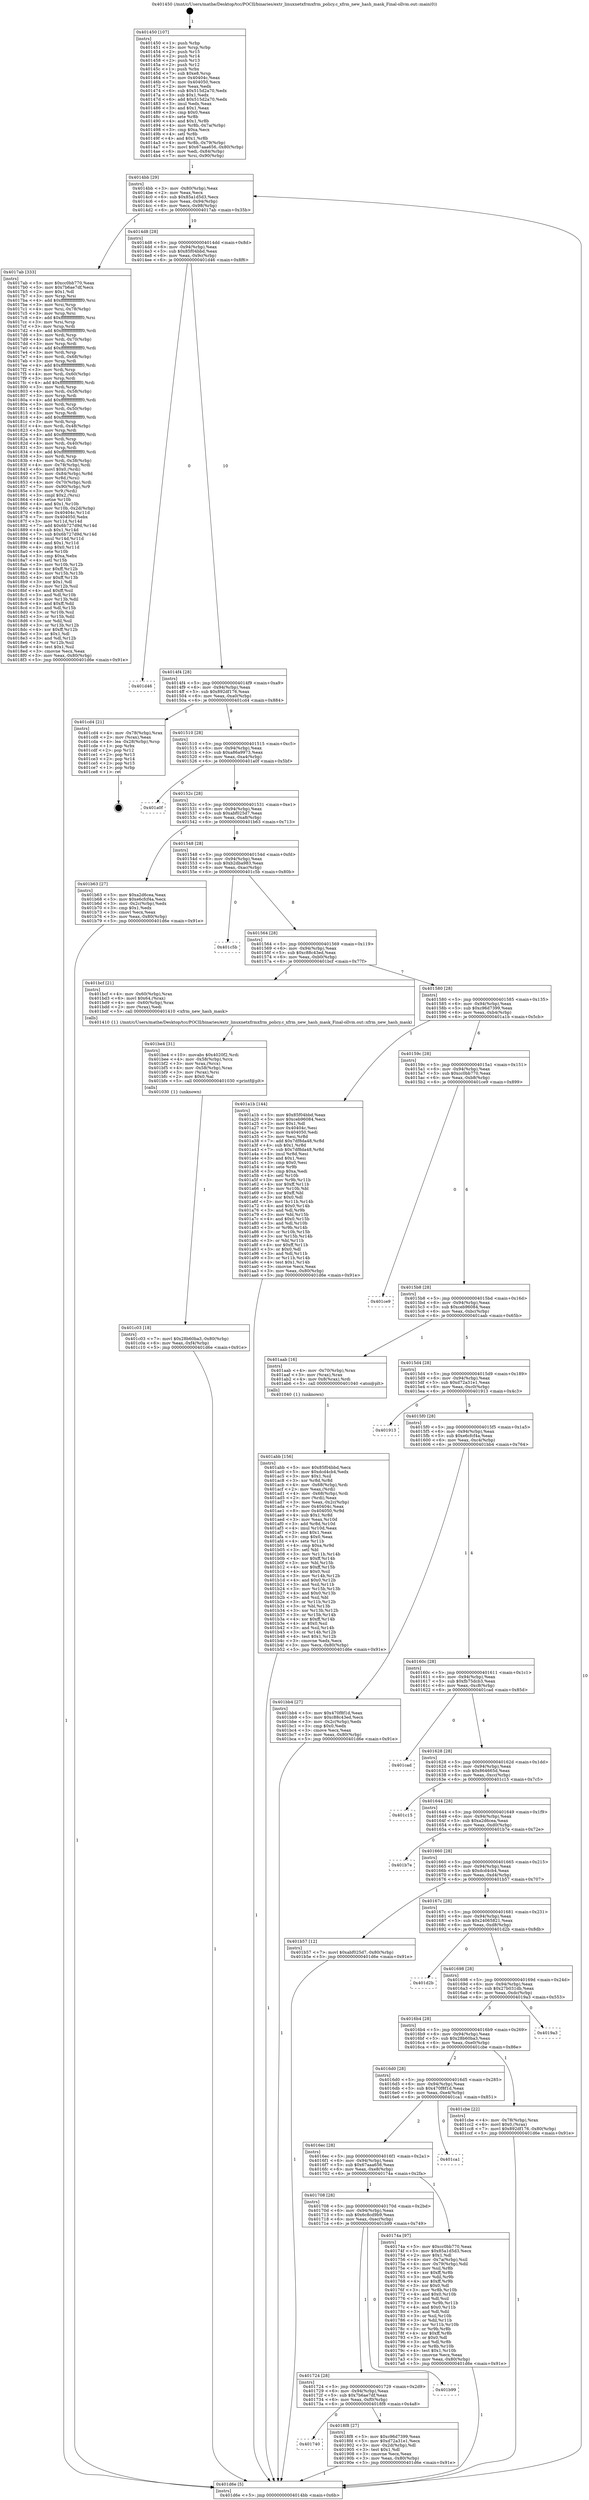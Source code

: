 digraph "0x401450" {
  label = "0x401450 (/mnt/c/Users/mathe/Desktop/tcc/POCII/binaries/extr_linuxnetxfrmxfrm_policy.c_xfrm_new_hash_mask_Final-ollvm.out::main(0))"
  labelloc = "t"
  node[shape=record]

  Entry [label="",width=0.3,height=0.3,shape=circle,fillcolor=black,style=filled]
  "0x4014bb" [label="{
     0x4014bb [29]\l
     | [instrs]\l
     &nbsp;&nbsp;0x4014bb \<+3\>: mov -0x80(%rbp),%eax\l
     &nbsp;&nbsp;0x4014be \<+2\>: mov %eax,%ecx\l
     &nbsp;&nbsp;0x4014c0 \<+6\>: sub $0x85a1d5d3,%ecx\l
     &nbsp;&nbsp;0x4014c6 \<+6\>: mov %eax,-0x94(%rbp)\l
     &nbsp;&nbsp;0x4014cc \<+6\>: mov %ecx,-0x98(%rbp)\l
     &nbsp;&nbsp;0x4014d2 \<+6\>: je 00000000004017ab \<main+0x35b\>\l
  }"]
  "0x4017ab" [label="{
     0x4017ab [333]\l
     | [instrs]\l
     &nbsp;&nbsp;0x4017ab \<+5\>: mov $0xcc0bb770,%eax\l
     &nbsp;&nbsp;0x4017b0 \<+5\>: mov $0x7b6ae7df,%ecx\l
     &nbsp;&nbsp;0x4017b5 \<+2\>: mov $0x1,%dl\l
     &nbsp;&nbsp;0x4017b7 \<+3\>: mov %rsp,%rsi\l
     &nbsp;&nbsp;0x4017ba \<+4\>: add $0xfffffffffffffff0,%rsi\l
     &nbsp;&nbsp;0x4017be \<+3\>: mov %rsi,%rsp\l
     &nbsp;&nbsp;0x4017c1 \<+4\>: mov %rsi,-0x78(%rbp)\l
     &nbsp;&nbsp;0x4017c5 \<+3\>: mov %rsp,%rsi\l
     &nbsp;&nbsp;0x4017c8 \<+4\>: add $0xfffffffffffffff0,%rsi\l
     &nbsp;&nbsp;0x4017cc \<+3\>: mov %rsi,%rsp\l
     &nbsp;&nbsp;0x4017cf \<+3\>: mov %rsp,%rdi\l
     &nbsp;&nbsp;0x4017d2 \<+4\>: add $0xfffffffffffffff0,%rdi\l
     &nbsp;&nbsp;0x4017d6 \<+3\>: mov %rdi,%rsp\l
     &nbsp;&nbsp;0x4017d9 \<+4\>: mov %rdi,-0x70(%rbp)\l
     &nbsp;&nbsp;0x4017dd \<+3\>: mov %rsp,%rdi\l
     &nbsp;&nbsp;0x4017e0 \<+4\>: add $0xfffffffffffffff0,%rdi\l
     &nbsp;&nbsp;0x4017e4 \<+3\>: mov %rdi,%rsp\l
     &nbsp;&nbsp;0x4017e7 \<+4\>: mov %rdi,-0x68(%rbp)\l
     &nbsp;&nbsp;0x4017eb \<+3\>: mov %rsp,%rdi\l
     &nbsp;&nbsp;0x4017ee \<+4\>: add $0xfffffffffffffff0,%rdi\l
     &nbsp;&nbsp;0x4017f2 \<+3\>: mov %rdi,%rsp\l
     &nbsp;&nbsp;0x4017f5 \<+4\>: mov %rdi,-0x60(%rbp)\l
     &nbsp;&nbsp;0x4017f9 \<+3\>: mov %rsp,%rdi\l
     &nbsp;&nbsp;0x4017fc \<+4\>: add $0xfffffffffffffff0,%rdi\l
     &nbsp;&nbsp;0x401800 \<+3\>: mov %rdi,%rsp\l
     &nbsp;&nbsp;0x401803 \<+4\>: mov %rdi,-0x58(%rbp)\l
     &nbsp;&nbsp;0x401807 \<+3\>: mov %rsp,%rdi\l
     &nbsp;&nbsp;0x40180a \<+4\>: add $0xfffffffffffffff0,%rdi\l
     &nbsp;&nbsp;0x40180e \<+3\>: mov %rdi,%rsp\l
     &nbsp;&nbsp;0x401811 \<+4\>: mov %rdi,-0x50(%rbp)\l
     &nbsp;&nbsp;0x401815 \<+3\>: mov %rsp,%rdi\l
     &nbsp;&nbsp;0x401818 \<+4\>: add $0xfffffffffffffff0,%rdi\l
     &nbsp;&nbsp;0x40181c \<+3\>: mov %rdi,%rsp\l
     &nbsp;&nbsp;0x40181f \<+4\>: mov %rdi,-0x48(%rbp)\l
     &nbsp;&nbsp;0x401823 \<+3\>: mov %rsp,%rdi\l
     &nbsp;&nbsp;0x401826 \<+4\>: add $0xfffffffffffffff0,%rdi\l
     &nbsp;&nbsp;0x40182a \<+3\>: mov %rdi,%rsp\l
     &nbsp;&nbsp;0x40182d \<+4\>: mov %rdi,-0x40(%rbp)\l
     &nbsp;&nbsp;0x401831 \<+3\>: mov %rsp,%rdi\l
     &nbsp;&nbsp;0x401834 \<+4\>: add $0xfffffffffffffff0,%rdi\l
     &nbsp;&nbsp;0x401838 \<+3\>: mov %rdi,%rsp\l
     &nbsp;&nbsp;0x40183b \<+4\>: mov %rdi,-0x38(%rbp)\l
     &nbsp;&nbsp;0x40183f \<+4\>: mov -0x78(%rbp),%rdi\l
     &nbsp;&nbsp;0x401843 \<+6\>: movl $0x0,(%rdi)\l
     &nbsp;&nbsp;0x401849 \<+7\>: mov -0x84(%rbp),%r8d\l
     &nbsp;&nbsp;0x401850 \<+3\>: mov %r8d,(%rsi)\l
     &nbsp;&nbsp;0x401853 \<+4\>: mov -0x70(%rbp),%rdi\l
     &nbsp;&nbsp;0x401857 \<+7\>: mov -0x90(%rbp),%r9\l
     &nbsp;&nbsp;0x40185e \<+3\>: mov %r9,(%rdi)\l
     &nbsp;&nbsp;0x401861 \<+3\>: cmpl $0x2,(%rsi)\l
     &nbsp;&nbsp;0x401864 \<+4\>: setne %r10b\l
     &nbsp;&nbsp;0x401868 \<+4\>: and $0x1,%r10b\l
     &nbsp;&nbsp;0x40186c \<+4\>: mov %r10b,-0x2d(%rbp)\l
     &nbsp;&nbsp;0x401870 \<+8\>: mov 0x40404c,%r11d\l
     &nbsp;&nbsp;0x401878 \<+7\>: mov 0x404050,%ebx\l
     &nbsp;&nbsp;0x40187f \<+3\>: mov %r11d,%r14d\l
     &nbsp;&nbsp;0x401882 \<+7\>: add $0x6b727d9d,%r14d\l
     &nbsp;&nbsp;0x401889 \<+4\>: sub $0x1,%r14d\l
     &nbsp;&nbsp;0x40188d \<+7\>: sub $0x6b727d9d,%r14d\l
     &nbsp;&nbsp;0x401894 \<+4\>: imul %r14d,%r11d\l
     &nbsp;&nbsp;0x401898 \<+4\>: and $0x1,%r11d\l
     &nbsp;&nbsp;0x40189c \<+4\>: cmp $0x0,%r11d\l
     &nbsp;&nbsp;0x4018a0 \<+4\>: sete %r10b\l
     &nbsp;&nbsp;0x4018a4 \<+3\>: cmp $0xa,%ebx\l
     &nbsp;&nbsp;0x4018a7 \<+4\>: setl %r15b\l
     &nbsp;&nbsp;0x4018ab \<+3\>: mov %r10b,%r12b\l
     &nbsp;&nbsp;0x4018ae \<+4\>: xor $0xff,%r12b\l
     &nbsp;&nbsp;0x4018b2 \<+3\>: mov %r15b,%r13b\l
     &nbsp;&nbsp;0x4018b5 \<+4\>: xor $0xff,%r13b\l
     &nbsp;&nbsp;0x4018b9 \<+3\>: xor $0x1,%dl\l
     &nbsp;&nbsp;0x4018bc \<+3\>: mov %r12b,%sil\l
     &nbsp;&nbsp;0x4018bf \<+4\>: and $0xff,%sil\l
     &nbsp;&nbsp;0x4018c3 \<+3\>: and %dl,%r10b\l
     &nbsp;&nbsp;0x4018c6 \<+3\>: mov %r13b,%dil\l
     &nbsp;&nbsp;0x4018c9 \<+4\>: and $0xff,%dil\l
     &nbsp;&nbsp;0x4018cd \<+3\>: and %dl,%r15b\l
     &nbsp;&nbsp;0x4018d0 \<+3\>: or %r10b,%sil\l
     &nbsp;&nbsp;0x4018d3 \<+3\>: or %r15b,%dil\l
     &nbsp;&nbsp;0x4018d6 \<+3\>: xor %dil,%sil\l
     &nbsp;&nbsp;0x4018d9 \<+3\>: or %r13b,%r12b\l
     &nbsp;&nbsp;0x4018dc \<+4\>: xor $0xff,%r12b\l
     &nbsp;&nbsp;0x4018e0 \<+3\>: or $0x1,%dl\l
     &nbsp;&nbsp;0x4018e3 \<+3\>: and %dl,%r12b\l
     &nbsp;&nbsp;0x4018e6 \<+3\>: or %r12b,%sil\l
     &nbsp;&nbsp;0x4018e9 \<+4\>: test $0x1,%sil\l
     &nbsp;&nbsp;0x4018ed \<+3\>: cmovne %ecx,%eax\l
     &nbsp;&nbsp;0x4018f0 \<+3\>: mov %eax,-0x80(%rbp)\l
     &nbsp;&nbsp;0x4018f3 \<+5\>: jmp 0000000000401d6e \<main+0x91e\>\l
  }"]
  "0x4014d8" [label="{
     0x4014d8 [28]\l
     | [instrs]\l
     &nbsp;&nbsp;0x4014d8 \<+5\>: jmp 00000000004014dd \<main+0x8d\>\l
     &nbsp;&nbsp;0x4014dd \<+6\>: mov -0x94(%rbp),%eax\l
     &nbsp;&nbsp;0x4014e3 \<+5\>: sub $0x85f04bbd,%eax\l
     &nbsp;&nbsp;0x4014e8 \<+6\>: mov %eax,-0x9c(%rbp)\l
     &nbsp;&nbsp;0x4014ee \<+6\>: je 0000000000401d46 \<main+0x8f6\>\l
  }"]
  Exit [label="",width=0.3,height=0.3,shape=circle,fillcolor=black,style=filled,peripheries=2]
  "0x401d46" [label="{
     0x401d46\l
  }", style=dashed]
  "0x4014f4" [label="{
     0x4014f4 [28]\l
     | [instrs]\l
     &nbsp;&nbsp;0x4014f4 \<+5\>: jmp 00000000004014f9 \<main+0xa9\>\l
     &nbsp;&nbsp;0x4014f9 \<+6\>: mov -0x94(%rbp),%eax\l
     &nbsp;&nbsp;0x4014ff \<+5\>: sub $0x892df176,%eax\l
     &nbsp;&nbsp;0x401504 \<+6\>: mov %eax,-0xa0(%rbp)\l
     &nbsp;&nbsp;0x40150a \<+6\>: je 0000000000401cd4 \<main+0x884\>\l
  }"]
  "0x401c03" [label="{
     0x401c03 [18]\l
     | [instrs]\l
     &nbsp;&nbsp;0x401c03 \<+7\>: movl $0x28b60ba3,-0x80(%rbp)\l
     &nbsp;&nbsp;0x401c0a \<+6\>: mov %eax,-0xf4(%rbp)\l
     &nbsp;&nbsp;0x401c10 \<+5\>: jmp 0000000000401d6e \<main+0x91e\>\l
  }"]
  "0x401cd4" [label="{
     0x401cd4 [21]\l
     | [instrs]\l
     &nbsp;&nbsp;0x401cd4 \<+4\>: mov -0x78(%rbp),%rax\l
     &nbsp;&nbsp;0x401cd8 \<+2\>: mov (%rax),%eax\l
     &nbsp;&nbsp;0x401cda \<+4\>: lea -0x28(%rbp),%rsp\l
     &nbsp;&nbsp;0x401cde \<+1\>: pop %rbx\l
     &nbsp;&nbsp;0x401cdf \<+2\>: pop %r12\l
     &nbsp;&nbsp;0x401ce1 \<+2\>: pop %r13\l
     &nbsp;&nbsp;0x401ce3 \<+2\>: pop %r14\l
     &nbsp;&nbsp;0x401ce5 \<+2\>: pop %r15\l
     &nbsp;&nbsp;0x401ce7 \<+1\>: pop %rbp\l
     &nbsp;&nbsp;0x401ce8 \<+1\>: ret\l
  }"]
  "0x401510" [label="{
     0x401510 [28]\l
     | [instrs]\l
     &nbsp;&nbsp;0x401510 \<+5\>: jmp 0000000000401515 \<main+0xc5\>\l
     &nbsp;&nbsp;0x401515 \<+6\>: mov -0x94(%rbp),%eax\l
     &nbsp;&nbsp;0x40151b \<+5\>: sub $0xa86a9973,%eax\l
     &nbsp;&nbsp;0x401520 \<+6\>: mov %eax,-0xa4(%rbp)\l
     &nbsp;&nbsp;0x401526 \<+6\>: je 0000000000401a0f \<main+0x5bf\>\l
  }"]
  "0x401be4" [label="{
     0x401be4 [31]\l
     | [instrs]\l
     &nbsp;&nbsp;0x401be4 \<+10\>: movabs $0x4020f2,%rdi\l
     &nbsp;&nbsp;0x401bee \<+4\>: mov -0x58(%rbp),%rcx\l
     &nbsp;&nbsp;0x401bf2 \<+3\>: mov %rax,(%rcx)\l
     &nbsp;&nbsp;0x401bf5 \<+4\>: mov -0x58(%rbp),%rax\l
     &nbsp;&nbsp;0x401bf9 \<+3\>: mov (%rax),%rsi\l
     &nbsp;&nbsp;0x401bfc \<+2\>: mov $0x0,%al\l
     &nbsp;&nbsp;0x401bfe \<+5\>: call 0000000000401030 \<printf@plt\>\l
     | [calls]\l
     &nbsp;&nbsp;0x401030 \{1\} (unknown)\l
  }"]
  "0x401a0f" [label="{
     0x401a0f\l
  }", style=dashed]
  "0x40152c" [label="{
     0x40152c [28]\l
     | [instrs]\l
     &nbsp;&nbsp;0x40152c \<+5\>: jmp 0000000000401531 \<main+0xe1\>\l
     &nbsp;&nbsp;0x401531 \<+6\>: mov -0x94(%rbp),%eax\l
     &nbsp;&nbsp;0x401537 \<+5\>: sub $0xabf025d7,%eax\l
     &nbsp;&nbsp;0x40153c \<+6\>: mov %eax,-0xa8(%rbp)\l
     &nbsp;&nbsp;0x401542 \<+6\>: je 0000000000401b63 \<main+0x713\>\l
  }"]
  "0x401abb" [label="{
     0x401abb [156]\l
     | [instrs]\l
     &nbsp;&nbsp;0x401abb \<+5\>: mov $0x85f04bbd,%ecx\l
     &nbsp;&nbsp;0x401ac0 \<+5\>: mov $0xdcd4cb4,%edx\l
     &nbsp;&nbsp;0x401ac5 \<+3\>: mov $0x1,%sil\l
     &nbsp;&nbsp;0x401ac8 \<+3\>: xor %r8d,%r8d\l
     &nbsp;&nbsp;0x401acb \<+4\>: mov -0x68(%rbp),%rdi\l
     &nbsp;&nbsp;0x401acf \<+2\>: mov %eax,(%rdi)\l
     &nbsp;&nbsp;0x401ad1 \<+4\>: mov -0x68(%rbp),%rdi\l
     &nbsp;&nbsp;0x401ad5 \<+2\>: mov (%rdi),%eax\l
     &nbsp;&nbsp;0x401ad7 \<+3\>: mov %eax,-0x2c(%rbp)\l
     &nbsp;&nbsp;0x401ada \<+7\>: mov 0x40404c,%eax\l
     &nbsp;&nbsp;0x401ae1 \<+8\>: mov 0x404050,%r9d\l
     &nbsp;&nbsp;0x401ae9 \<+4\>: sub $0x1,%r8d\l
     &nbsp;&nbsp;0x401aed \<+3\>: mov %eax,%r10d\l
     &nbsp;&nbsp;0x401af0 \<+3\>: add %r8d,%r10d\l
     &nbsp;&nbsp;0x401af3 \<+4\>: imul %r10d,%eax\l
     &nbsp;&nbsp;0x401af7 \<+3\>: and $0x1,%eax\l
     &nbsp;&nbsp;0x401afa \<+3\>: cmp $0x0,%eax\l
     &nbsp;&nbsp;0x401afd \<+4\>: sete %r11b\l
     &nbsp;&nbsp;0x401b01 \<+4\>: cmp $0xa,%r9d\l
     &nbsp;&nbsp;0x401b05 \<+3\>: setl %bl\l
     &nbsp;&nbsp;0x401b08 \<+3\>: mov %r11b,%r14b\l
     &nbsp;&nbsp;0x401b0b \<+4\>: xor $0xff,%r14b\l
     &nbsp;&nbsp;0x401b0f \<+3\>: mov %bl,%r15b\l
     &nbsp;&nbsp;0x401b12 \<+4\>: xor $0xff,%r15b\l
     &nbsp;&nbsp;0x401b16 \<+4\>: xor $0x0,%sil\l
     &nbsp;&nbsp;0x401b1a \<+3\>: mov %r14b,%r12b\l
     &nbsp;&nbsp;0x401b1d \<+4\>: and $0x0,%r12b\l
     &nbsp;&nbsp;0x401b21 \<+3\>: and %sil,%r11b\l
     &nbsp;&nbsp;0x401b24 \<+3\>: mov %r15b,%r13b\l
     &nbsp;&nbsp;0x401b27 \<+4\>: and $0x0,%r13b\l
     &nbsp;&nbsp;0x401b2b \<+3\>: and %sil,%bl\l
     &nbsp;&nbsp;0x401b2e \<+3\>: or %r11b,%r12b\l
     &nbsp;&nbsp;0x401b31 \<+3\>: or %bl,%r13b\l
     &nbsp;&nbsp;0x401b34 \<+3\>: xor %r13b,%r12b\l
     &nbsp;&nbsp;0x401b37 \<+3\>: or %r15b,%r14b\l
     &nbsp;&nbsp;0x401b3a \<+4\>: xor $0xff,%r14b\l
     &nbsp;&nbsp;0x401b3e \<+4\>: or $0x0,%sil\l
     &nbsp;&nbsp;0x401b42 \<+3\>: and %sil,%r14b\l
     &nbsp;&nbsp;0x401b45 \<+3\>: or %r14b,%r12b\l
     &nbsp;&nbsp;0x401b48 \<+4\>: test $0x1,%r12b\l
     &nbsp;&nbsp;0x401b4c \<+3\>: cmovne %edx,%ecx\l
     &nbsp;&nbsp;0x401b4f \<+3\>: mov %ecx,-0x80(%rbp)\l
     &nbsp;&nbsp;0x401b52 \<+5\>: jmp 0000000000401d6e \<main+0x91e\>\l
  }"]
  "0x401b63" [label="{
     0x401b63 [27]\l
     | [instrs]\l
     &nbsp;&nbsp;0x401b63 \<+5\>: mov $0xa2d6cea,%eax\l
     &nbsp;&nbsp;0x401b68 \<+5\>: mov $0xe6cfcf4a,%ecx\l
     &nbsp;&nbsp;0x401b6d \<+3\>: mov -0x2c(%rbp),%edx\l
     &nbsp;&nbsp;0x401b70 \<+3\>: cmp $0x1,%edx\l
     &nbsp;&nbsp;0x401b73 \<+3\>: cmovl %ecx,%eax\l
     &nbsp;&nbsp;0x401b76 \<+3\>: mov %eax,-0x80(%rbp)\l
     &nbsp;&nbsp;0x401b79 \<+5\>: jmp 0000000000401d6e \<main+0x91e\>\l
  }"]
  "0x401548" [label="{
     0x401548 [28]\l
     | [instrs]\l
     &nbsp;&nbsp;0x401548 \<+5\>: jmp 000000000040154d \<main+0xfd\>\l
     &nbsp;&nbsp;0x40154d \<+6\>: mov -0x94(%rbp),%eax\l
     &nbsp;&nbsp;0x401553 \<+5\>: sub $0xb2dba983,%eax\l
     &nbsp;&nbsp;0x401558 \<+6\>: mov %eax,-0xac(%rbp)\l
     &nbsp;&nbsp;0x40155e \<+6\>: je 0000000000401c5b \<main+0x80b\>\l
  }"]
  "0x401740" [label="{
     0x401740\l
  }", style=dashed]
  "0x401c5b" [label="{
     0x401c5b\l
  }", style=dashed]
  "0x401564" [label="{
     0x401564 [28]\l
     | [instrs]\l
     &nbsp;&nbsp;0x401564 \<+5\>: jmp 0000000000401569 \<main+0x119\>\l
     &nbsp;&nbsp;0x401569 \<+6\>: mov -0x94(%rbp),%eax\l
     &nbsp;&nbsp;0x40156f \<+5\>: sub $0xc88c43ed,%eax\l
     &nbsp;&nbsp;0x401574 \<+6\>: mov %eax,-0xb0(%rbp)\l
     &nbsp;&nbsp;0x40157a \<+6\>: je 0000000000401bcf \<main+0x77f\>\l
  }"]
  "0x4018f8" [label="{
     0x4018f8 [27]\l
     | [instrs]\l
     &nbsp;&nbsp;0x4018f8 \<+5\>: mov $0xc96d7399,%eax\l
     &nbsp;&nbsp;0x4018fd \<+5\>: mov $0xd72a31e1,%ecx\l
     &nbsp;&nbsp;0x401902 \<+3\>: mov -0x2d(%rbp),%dl\l
     &nbsp;&nbsp;0x401905 \<+3\>: test $0x1,%dl\l
     &nbsp;&nbsp;0x401908 \<+3\>: cmovne %ecx,%eax\l
     &nbsp;&nbsp;0x40190b \<+3\>: mov %eax,-0x80(%rbp)\l
     &nbsp;&nbsp;0x40190e \<+5\>: jmp 0000000000401d6e \<main+0x91e\>\l
  }"]
  "0x401bcf" [label="{
     0x401bcf [21]\l
     | [instrs]\l
     &nbsp;&nbsp;0x401bcf \<+4\>: mov -0x60(%rbp),%rax\l
     &nbsp;&nbsp;0x401bd3 \<+6\>: movl $0x64,(%rax)\l
     &nbsp;&nbsp;0x401bd9 \<+4\>: mov -0x60(%rbp),%rax\l
     &nbsp;&nbsp;0x401bdd \<+2\>: mov (%rax),%edi\l
     &nbsp;&nbsp;0x401bdf \<+5\>: call 0000000000401410 \<xfrm_new_hash_mask\>\l
     | [calls]\l
     &nbsp;&nbsp;0x401410 \{1\} (/mnt/c/Users/mathe/Desktop/tcc/POCII/binaries/extr_linuxnetxfrmxfrm_policy.c_xfrm_new_hash_mask_Final-ollvm.out::xfrm_new_hash_mask)\l
  }"]
  "0x401580" [label="{
     0x401580 [28]\l
     | [instrs]\l
     &nbsp;&nbsp;0x401580 \<+5\>: jmp 0000000000401585 \<main+0x135\>\l
     &nbsp;&nbsp;0x401585 \<+6\>: mov -0x94(%rbp),%eax\l
     &nbsp;&nbsp;0x40158b \<+5\>: sub $0xc96d7399,%eax\l
     &nbsp;&nbsp;0x401590 \<+6\>: mov %eax,-0xb4(%rbp)\l
     &nbsp;&nbsp;0x401596 \<+6\>: je 0000000000401a1b \<main+0x5cb\>\l
  }"]
  "0x401724" [label="{
     0x401724 [28]\l
     | [instrs]\l
     &nbsp;&nbsp;0x401724 \<+5\>: jmp 0000000000401729 \<main+0x2d9\>\l
     &nbsp;&nbsp;0x401729 \<+6\>: mov -0x94(%rbp),%eax\l
     &nbsp;&nbsp;0x40172f \<+5\>: sub $0x7b6ae7df,%eax\l
     &nbsp;&nbsp;0x401734 \<+6\>: mov %eax,-0xf0(%rbp)\l
     &nbsp;&nbsp;0x40173a \<+6\>: je 00000000004018f8 \<main+0x4a8\>\l
  }"]
  "0x401a1b" [label="{
     0x401a1b [144]\l
     | [instrs]\l
     &nbsp;&nbsp;0x401a1b \<+5\>: mov $0x85f04bbd,%eax\l
     &nbsp;&nbsp;0x401a20 \<+5\>: mov $0xceb96084,%ecx\l
     &nbsp;&nbsp;0x401a25 \<+2\>: mov $0x1,%dl\l
     &nbsp;&nbsp;0x401a27 \<+7\>: mov 0x40404c,%esi\l
     &nbsp;&nbsp;0x401a2e \<+7\>: mov 0x404050,%edi\l
     &nbsp;&nbsp;0x401a35 \<+3\>: mov %esi,%r8d\l
     &nbsp;&nbsp;0x401a38 \<+7\>: add $0x7df8da48,%r8d\l
     &nbsp;&nbsp;0x401a3f \<+4\>: sub $0x1,%r8d\l
     &nbsp;&nbsp;0x401a43 \<+7\>: sub $0x7df8da48,%r8d\l
     &nbsp;&nbsp;0x401a4a \<+4\>: imul %r8d,%esi\l
     &nbsp;&nbsp;0x401a4e \<+3\>: and $0x1,%esi\l
     &nbsp;&nbsp;0x401a51 \<+3\>: cmp $0x0,%esi\l
     &nbsp;&nbsp;0x401a54 \<+4\>: sete %r9b\l
     &nbsp;&nbsp;0x401a58 \<+3\>: cmp $0xa,%edi\l
     &nbsp;&nbsp;0x401a5b \<+4\>: setl %r10b\l
     &nbsp;&nbsp;0x401a5f \<+3\>: mov %r9b,%r11b\l
     &nbsp;&nbsp;0x401a62 \<+4\>: xor $0xff,%r11b\l
     &nbsp;&nbsp;0x401a66 \<+3\>: mov %r10b,%bl\l
     &nbsp;&nbsp;0x401a69 \<+3\>: xor $0xff,%bl\l
     &nbsp;&nbsp;0x401a6c \<+3\>: xor $0x0,%dl\l
     &nbsp;&nbsp;0x401a6f \<+3\>: mov %r11b,%r14b\l
     &nbsp;&nbsp;0x401a72 \<+4\>: and $0x0,%r14b\l
     &nbsp;&nbsp;0x401a76 \<+3\>: and %dl,%r9b\l
     &nbsp;&nbsp;0x401a79 \<+3\>: mov %bl,%r15b\l
     &nbsp;&nbsp;0x401a7c \<+4\>: and $0x0,%r15b\l
     &nbsp;&nbsp;0x401a80 \<+3\>: and %dl,%r10b\l
     &nbsp;&nbsp;0x401a83 \<+3\>: or %r9b,%r14b\l
     &nbsp;&nbsp;0x401a86 \<+3\>: or %r10b,%r15b\l
     &nbsp;&nbsp;0x401a89 \<+3\>: xor %r15b,%r14b\l
     &nbsp;&nbsp;0x401a8c \<+3\>: or %bl,%r11b\l
     &nbsp;&nbsp;0x401a8f \<+4\>: xor $0xff,%r11b\l
     &nbsp;&nbsp;0x401a93 \<+3\>: or $0x0,%dl\l
     &nbsp;&nbsp;0x401a96 \<+3\>: and %dl,%r11b\l
     &nbsp;&nbsp;0x401a99 \<+3\>: or %r11b,%r14b\l
     &nbsp;&nbsp;0x401a9c \<+4\>: test $0x1,%r14b\l
     &nbsp;&nbsp;0x401aa0 \<+3\>: cmovne %ecx,%eax\l
     &nbsp;&nbsp;0x401aa3 \<+3\>: mov %eax,-0x80(%rbp)\l
     &nbsp;&nbsp;0x401aa6 \<+5\>: jmp 0000000000401d6e \<main+0x91e\>\l
  }"]
  "0x40159c" [label="{
     0x40159c [28]\l
     | [instrs]\l
     &nbsp;&nbsp;0x40159c \<+5\>: jmp 00000000004015a1 \<main+0x151\>\l
     &nbsp;&nbsp;0x4015a1 \<+6\>: mov -0x94(%rbp),%eax\l
     &nbsp;&nbsp;0x4015a7 \<+5\>: sub $0xcc0bb770,%eax\l
     &nbsp;&nbsp;0x4015ac \<+6\>: mov %eax,-0xb8(%rbp)\l
     &nbsp;&nbsp;0x4015b2 \<+6\>: je 0000000000401ce9 \<main+0x899\>\l
  }"]
  "0x401b99" [label="{
     0x401b99\l
  }", style=dashed]
  "0x401ce9" [label="{
     0x401ce9\l
  }", style=dashed]
  "0x4015b8" [label="{
     0x4015b8 [28]\l
     | [instrs]\l
     &nbsp;&nbsp;0x4015b8 \<+5\>: jmp 00000000004015bd \<main+0x16d\>\l
     &nbsp;&nbsp;0x4015bd \<+6\>: mov -0x94(%rbp),%eax\l
     &nbsp;&nbsp;0x4015c3 \<+5\>: sub $0xceb96084,%eax\l
     &nbsp;&nbsp;0x4015c8 \<+6\>: mov %eax,-0xbc(%rbp)\l
     &nbsp;&nbsp;0x4015ce \<+6\>: je 0000000000401aab \<main+0x65b\>\l
  }"]
  "0x401450" [label="{
     0x401450 [107]\l
     | [instrs]\l
     &nbsp;&nbsp;0x401450 \<+1\>: push %rbp\l
     &nbsp;&nbsp;0x401451 \<+3\>: mov %rsp,%rbp\l
     &nbsp;&nbsp;0x401454 \<+2\>: push %r15\l
     &nbsp;&nbsp;0x401456 \<+2\>: push %r14\l
     &nbsp;&nbsp;0x401458 \<+2\>: push %r13\l
     &nbsp;&nbsp;0x40145a \<+2\>: push %r12\l
     &nbsp;&nbsp;0x40145c \<+1\>: push %rbx\l
     &nbsp;&nbsp;0x40145d \<+7\>: sub $0xe8,%rsp\l
     &nbsp;&nbsp;0x401464 \<+7\>: mov 0x40404c,%eax\l
     &nbsp;&nbsp;0x40146b \<+7\>: mov 0x404050,%ecx\l
     &nbsp;&nbsp;0x401472 \<+2\>: mov %eax,%edx\l
     &nbsp;&nbsp;0x401474 \<+6\>: sub $0x515d2a70,%edx\l
     &nbsp;&nbsp;0x40147a \<+3\>: sub $0x1,%edx\l
     &nbsp;&nbsp;0x40147d \<+6\>: add $0x515d2a70,%edx\l
     &nbsp;&nbsp;0x401483 \<+3\>: imul %edx,%eax\l
     &nbsp;&nbsp;0x401486 \<+3\>: and $0x1,%eax\l
     &nbsp;&nbsp;0x401489 \<+3\>: cmp $0x0,%eax\l
     &nbsp;&nbsp;0x40148c \<+4\>: sete %r8b\l
     &nbsp;&nbsp;0x401490 \<+4\>: and $0x1,%r8b\l
     &nbsp;&nbsp;0x401494 \<+4\>: mov %r8b,-0x7a(%rbp)\l
     &nbsp;&nbsp;0x401498 \<+3\>: cmp $0xa,%ecx\l
     &nbsp;&nbsp;0x40149b \<+4\>: setl %r8b\l
     &nbsp;&nbsp;0x40149f \<+4\>: and $0x1,%r8b\l
     &nbsp;&nbsp;0x4014a3 \<+4\>: mov %r8b,-0x79(%rbp)\l
     &nbsp;&nbsp;0x4014a7 \<+7\>: movl $0x67aaa656,-0x80(%rbp)\l
     &nbsp;&nbsp;0x4014ae \<+6\>: mov %edi,-0x84(%rbp)\l
     &nbsp;&nbsp;0x4014b4 \<+7\>: mov %rsi,-0x90(%rbp)\l
  }"]
  "0x401aab" [label="{
     0x401aab [16]\l
     | [instrs]\l
     &nbsp;&nbsp;0x401aab \<+4\>: mov -0x70(%rbp),%rax\l
     &nbsp;&nbsp;0x401aaf \<+3\>: mov (%rax),%rax\l
     &nbsp;&nbsp;0x401ab2 \<+4\>: mov 0x8(%rax),%rdi\l
     &nbsp;&nbsp;0x401ab6 \<+5\>: call 0000000000401040 \<atoi@plt\>\l
     | [calls]\l
     &nbsp;&nbsp;0x401040 \{1\} (unknown)\l
  }"]
  "0x4015d4" [label="{
     0x4015d4 [28]\l
     | [instrs]\l
     &nbsp;&nbsp;0x4015d4 \<+5\>: jmp 00000000004015d9 \<main+0x189\>\l
     &nbsp;&nbsp;0x4015d9 \<+6\>: mov -0x94(%rbp),%eax\l
     &nbsp;&nbsp;0x4015df \<+5\>: sub $0xd72a31e1,%eax\l
     &nbsp;&nbsp;0x4015e4 \<+6\>: mov %eax,-0xc0(%rbp)\l
     &nbsp;&nbsp;0x4015ea \<+6\>: je 0000000000401913 \<main+0x4c3\>\l
  }"]
  "0x401d6e" [label="{
     0x401d6e [5]\l
     | [instrs]\l
     &nbsp;&nbsp;0x401d6e \<+5\>: jmp 00000000004014bb \<main+0x6b\>\l
  }"]
  "0x401913" [label="{
     0x401913\l
  }", style=dashed]
  "0x4015f0" [label="{
     0x4015f0 [28]\l
     | [instrs]\l
     &nbsp;&nbsp;0x4015f0 \<+5\>: jmp 00000000004015f5 \<main+0x1a5\>\l
     &nbsp;&nbsp;0x4015f5 \<+6\>: mov -0x94(%rbp),%eax\l
     &nbsp;&nbsp;0x4015fb \<+5\>: sub $0xe6cfcf4a,%eax\l
     &nbsp;&nbsp;0x401600 \<+6\>: mov %eax,-0xc4(%rbp)\l
     &nbsp;&nbsp;0x401606 \<+6\>: je 0000000000401bb4 \<main+0x764\>\l
  }"]
  "0x401708" [label="{
     0x401708 [28]\l
     | [instrs]\l
     &nbsp;&nbsp;0x401708 \<+5\>: jmp 000000000040170d \<main+0x2bd\>\l
     &nbsp;&nbsp;0x40170d \<+6\>: mov -0x94(%rbp),%eax\l
     &nbsp;&nbsp;0x401713 \<+5\>: sub $0x6c8cd9b9,%eax\l
     &nbsp;&nbsp;0x401718 \<+6\>: mov %eax,-0xec(%rbp)\l
     &nbsp;&nbsp;0x40171e \<+6\>: je 0000000000401b99 \<main+0x749\>\l
  }"]
  "0x401bb4" [label="{
     0x401bb4 [27]\l
     | [instrs]\l
     &nbsp;&nbsp;0x401bb4 \<+5\>: mov $0x470f8f1d,%eax\l
     &nbsp;&nbsp;0x401bb9 \<+5\>: mov $0xc88c43ed,%ecx\l
     &nbsp;&nbsp;0x401bbe \<+3\>: mov -0x2c(%rbp),%edx\l
     &nbsp;&nbsp;0x401bc1 \<+3\>: cmp $0x0,%edx\l
     &nbsp;&nbsp;0x401bc4 \<+3\>: cmove %ecx,%eax\l
     &nbsp;&nbsp;0x401bc7 \<+3\>: mov %eax,-0x80(%rbp)\l
     &nbsp;&nbsp;0x401bca \<+5\>: jmp 0000000000401d6e \<main+0x91e\>\l
  }"]
  "0x40160c" [label="{
     0x40160c [28]\l
     | [instrs]\l
     &nbsp;&nbsp;0x40160c \<+5\>: jmp 0000000000401611 \<main+0x1c1\>\l
     &nbsp;&nbsp;0x401611 \<+6\>: mov -0x94(%rbp),%eax\l
     &nbsp;&nbsp;0x401617 \<+5\>: sub $0xfb75dcb3,%eax\l
     &nbsp;&nbsp;0x40161c \<+6\>: mov %eax,-0xc8(%rbp)\l
     &nbsp;&nbsp;0x401622 \<+6\>: je 0000000000401cad \<main+0x85d\>\l
  }"]
  "0x40174a" [label="{
     0x40174a [97]\l
     | [instrs]\l
     &nbsp;&nbsp;0x40174a \<+5\>: mov $0xcc0bb770,%eax\l
     &nbsp;&nbsp;0x40174f \<+5\>: mov $0x85a1d5d3,%ecx\l
     &nbsp;&nbsp;0x401754 \<+2\>: mov $0x1,%dl\l
     &nbsp;&nbsp;0x401756 \<+4\>: mov -0x7a(%rbp),%sil\l
     &nbsp;&nbsp;0x40175a \<+4\>: mov -0x79(%rbp),%dil\l
     &nbsp;&nbsp;0x40175e \<+3\>: mov %sil,%r8b\l
     &nbsp;&nbsp;0x401761 \<+4\>: xor $0xff,%r8b\l
     &nbsp;&nbsp;0x401765 \<+3\>: mov %dil,%r9b\l
     &nbsp;&nbsp;0x401768 \<+4\>: xor $0xff,%r9b\l
     &nbsp;&nbsp;0x40176c \<+3\>: xor $0x0,%dl\l
     &nbsp;&nbsp;0x40176f \<+3\>: mov %r8b,%r10b\l
     &nbsp;&nbsp;0x401772 \<+4\>: and $0x0,%r10b\l
     &nbsp;&nbsp;0x401776 \<+3\>: and %dl,%sil\l
     &nbsp;&nbsp;0x401779 \<+3\>: mov %r9b,%r11b\l
     &nbsp;&nbsp;0x40177c \<+4\>: and $0x0,%r11b\l
     &nbsp;&nbsp;0x401780 \<+3\>: and %dl,%dil\l
     &nbsp;&nbsp;0x401783 \<+3\>: or %sil,%r10b\l
     &nbsp;&nbsp;0x401786 \<+3\>: or %dil,%r11b\l
     &nbsp;&nbsp;0x401789 \<+3\>: xor %r11b,%r10b\l
     &nbsp;&nbsp;0x40178c \<+3\>: or %r9b,%r8b\l
     &nbsp;&nbsp;0x40178f \<+4\>: xor $0xff,%r8b\l
     &nbsp;&nbsp;0x401793 \<+3\>: or $0x0,%dl\l
     &nbsp;&nbsp;0x401796 \<+3\>: and %dl,%r8b\l
     &nbsp;&nbsp;0x401799 \<+3\>: or %r8b,%r10b\l
     &nbsp;&nbsp;0x40179c \<+4\>: test $0x1,%r10b\l
     &nbsp;&nbsp;0x4017a0 \<+3\>: cmovne %ecx,%eax\l
     &nbsp;&nbsp;0x4017a3 \<+3\>: mov %eax,-0x80(%rbp)\l
     &nbsp;&nbsp;0x4017a6 \<+5\>: jmp 0000000000401d6e \<main+0x91e\>\l
  }"]
  "0x401cad" [label="{
     0x401cad\l
  }", style=dashed]
  "0x401628" [label="{
     0x401628 [28]\l
     | [instrs]\l
     &nbsp;&nbsp;0x401628 \<+5\>: jmp 000000000040162d \<main+0x1dd\>\l
     &nbsp;&nbsp;0x40162d \<+6\>: mov -0x94(%rbp),%eax\l
     &nbsp;&nbsp;0x401633 \<+5\>: sub $0x864665d,%eax\l
     &nbsp;&nbsp;0x401638 \<+6\>: mov %eax,-0xcc(%rbp)\l
     &nbsp;&nbsp;0x40163e \<+6\>: je 0000000000401c15 \<main+0x7c5\>\l
  }"]
  "0x4016ec" [label="{
     0x4016ec [28]\l
     | [instrs]\l
     &nbsp;&nbsp;0x4016ec \<+5\>: jmp 00000000004016f1 \<main+0x2a1\>\l
     &nbsp;&nbsp;0x4016f1 \<+6\>: mov -0x94(%rbp),%eax\l
     &nbsp;&nbsp;0x4016f7 \<+5\>: sub $0x67aaa656,%eax\l
     &nbsp;&nbsp;0x4016fc \<+6\>: mov %eax,-0xe8(%rbp)\l
     &nbsp;&nbsp;0x401702 \<+6\>: je 000000000040174a \<main+0x2fa\>\l
  }"]
  "0x401c15" [label="{
     0x401c15\l
  }", style=dashed]
  "0x401644" [label="{
     0x401644 [28]\l
     | [instrs]\l
     &nbsp;&nbsp;0x401644 \<+5\>: jmp 0000000000401649 \<main+0x1f9\>\l
     &nbsp;&nbsp;0x401649 \<+6\>: mov -0x94(%rbp),%eax\l
     &nbsp;&nbsp;0x40164f \<+5\>: sub $0xa2d6cea,%eax\l
     &nbsp;&nbsp;0x401654 \<+6\>: mov %eax,-0xd0(%rbp)\l
     &nbsp;&nbsp;0x40165a \<+6\>: je 0000000000401b7e \<main+0x72e\>\l
  }"]
  "0x401ca1" [label="{
     0x401ca1\l
  }", style=dashed]
  "0x401b7e" [label="{
     0x401b7e\l
  }", style=dashed]
  "0x401660" [label="{
     0x401660 [28]\l
     | [instrs]\l
     &nbsp;&nbsp;0x401660 \<+5\>: jmp 0000000000401665 \<main+0x215\>\l
     &nbsp;&nbsp;0x401665 \<+6\>: mov -0x94(%rbp),%eax\l
     &nbsp;&nbsp;0x40166b \<+5\>: sub $0xdcd4cb4,%eax\l
     &nbsp;&nbsp;0x401670 \<+6\>: mov %eax,-0xd4(%rbp)\l
     &nbsp;&nbsp;0x401676 \<+6\>: je 0000000000401b57 \<main+0x707\>\l
  }"]
  "0x4016d0" [label="{
     0x4016d0 [28]\l
     | [instrs]\l
     &nbsp;&nbsp;0x4016d0 \<+5\>: jmp 00000000004016d5 \<main+0x285\>\l
     &nbsp;&nbsp;0x4016d5 \<+6\>: mov -0x94(%rbp),%eax\l
     &nbsp;&nbsp;0x4016db \<+5\>: sub $0x470f8f1d,%eax\l
     &nbsp;&nbsp;0x4016e0 \<+6\>: mov %eax,-0xe4(%rbp)\l
     &nbsp;&nbsp;0x4016e6 \<+6\>: je 0000000000401ca1 \<main+0x851\>\l
  }"]
  "0x401b57" [label="{
     0x401b57 [12]\l
     | [instrs]\l
     &nbsp;&nbsp;0x401b57 \<+7\>: movl $0xabf025d7,-0x80(%rbp)\l
     &nbsp;&nbsp;0x401b5e \<+5\>: jmp 0000000000401d6e \<main+0x91e\>\l
  }"]
  "0x40167c" [label="{
     0x40167c [28]\l
     | [instrs]\l
     &nbsp;&nbsp;0x40167c \<+5\>: jmp 0000000000401681 \<main+0x231\>\l
     &nbsp;&nbsp;0x401681 \<+6\>: mov -0x94(%rbp),%eax\l
     &nbsp;&nbsp;0x401687 \<+5\>: sub $0x24065821,%eax\l
     &nbsp;&nbsp;0x40168c \<+6\>: mov %eax,-0xd8(%rbp)\l
     &nbsp;&nbsp;0x401692 \<+6\>: je 0000000000401d2b \<main+0x8db\>\l
  }"]
  "0x401cbe" [label="{
     0x401cbe [22]\l
     | [instrs]\l
     &nbsp;&nbsp;0x401cbe \<+4\>: mov -0x78(%rbp),%rax\l
     &nbsp;&nbsp;0x401cc2 \<+6\>: movl $0x0,(%rax)\l
     &nbsp;&nbsp;0x401cc8 \<+7\>: movl $0x892df176,-0x80(%rbp)\l
     &nbsp;&nbsp;0x401ccf \<+5\>: jmp 0000000000401d6e \<main+0x91e\>\l
  }"]
  "0x401d2b" [label="{
     0x401d2b\l
  }", style=dashed]
  "0x401698" [label="{
     0x401698 [28]\l
     | [instrs]\l
     &nbsp;&nbsp;0x401698 \<+5\>: jmp 000000000040169d \<main+0x24d\>\l
     &nbsp;&nbsp;0x40169d \<+6\>: mov -0x94(%rbp),%eax\l
     &nbsp;&nbsp;0x4016a3 \<+5\>: sub $0x27b031db,%eax\l
     &nbsp;&nbsp;0x4016a8 \<+6\>: mov %eax,-0xdc(%rbp)\l
     &nbsp;&nbsp;0x4016ae \<+6\>: je 00000000004019a3 \<main+0x553\>\l
  }"]
  "0x4016b4" [label="{
     0x4016b4 [28]\l
     | [instrs]\l
     &nbsp;&nbsp;0x4016b4 \<+5\>: jmp 00000000004016b9 \<main+0x269\>\l
     &nbsp;&nbsp;0x4016b9 \<+6\>: mov -0x94(%rbp),%eax\l
     &nbsp;&nbsp;0x4016bf \<+5\>: sub $0x28b60ba3,%eax\l
     &nbsp;&nbsp;0x4016c4 \<+6\>: mov %eax,-0xe0(%rbp)\l
     &nbsp;&nbsp;0x4016ca \<+6\>: je 0000000000401cbe \<main+0x86e\>\l
  }"]
  "0x4019a3" [label="{
     0x4019a3\l
  }", style=dashed]
  Entry -> "0x401450" [label=" 1"]
  "0x4014bb" -> "0x4017ab" [label=" 1"]
  "0x4014bb" -> "0x4014d8" [label=" 10"]
  "0x401cd4" -> Exit [label=" 1"]
  "0x4014d8" -> "0x401d46" [label=" 0"]
  "0x4014d8" -> "0x4014f4" [label=" 10"]
  "0x401cbe" -> "0x401d6e" [label=" 1"]
  "0x4014f4" -> "0x401cd4" [label=" 1"]
  "0x4014f4" -> "0x401510" [label=" 9"]
  "0x401c03" -> "0x401d6e" [label=" 1"]
  "0x401510" -> "0x401a0f" [label=" 0"]
  "0x401510" -> "0x40152c" [label=" 9"]
  "0x401be4" -> "0x401c03" [label=" 1"]
  "0x40152c" -> "0x401b63" [label=" 1"]
  "0x40152c" -> "0x401548" [label=" 8"]
  "0x401bcf" -> "0x401be4" [label=" 1"]
  "0x401548" -> "0x401c5b" [label=" 0"]
  "0x401548" -> "0x401564" [label=" 8"]
  "0x401bb4" -> "0x401d6e" [label=" 1"]
  "0x401564" -> "0x401bcf" [label=" 1"]
  "0x401564" -> "0x401580" [label=" 7"]
  "0x401b63" -> "0x401d6e" [label=" 1"]
  "0x401580" -> "0x401a1b" [label=" 1"]
  "0x401580" -> "0x40159c" [label=" 6"]
  "0x401abb" -> "0x401d6e" [label=" 1"]
  "0x40159c" -> "0x401ce9" [label=" 0"]
  "0x40159c" -> "0x4015b8" [label=" 6"]
  "0x401aab" -> "0x401abb" [label=" 1"]
  "0x4015b8" -> "0x401aab" [label=" 1"]
  "0x4015b8" -> "0x4015d4" [label=" 5"]
  "0x401724" -> "0x401740" [label=" 0"]
  "0x4015d4" -> "0x401913" [label=" 0"]
  "0x4015d4" -> "0x4015f0" [label=" 5"]
  "0x401724" -> "0x4018f8" [label=" 1"]
  "0x4015f0" -> "0x401bb4" [label=" 1"]
  "0x4015f0" -> "0x40160c" [label=" 4"]
  "0x401b57" -> "0x401d6e" [label=" 1"]
  "0x40160c" -> "0x401cad" [label=" 0"]
  "0x40160c" -> "0x401628" [label=" 4"]
  "0x401708" -> "0x401724" [label=" 1"]
  "0x401628" -> "0x401c15" [label=" 0"]
  "0x401628" -> "0x401644" [label=" 4"]
  "0x401a1b" -> "0x401d6e" [label=" 1"]
  "0x401644" -> "0x401b7e" [label=" 0"]
  "0x401644" -> "0x401660" [label=" 4"]
  "0x4017ab" -> "0x401d6e" [label=" 1"]
  "0x401660" -> "0x401b57" [label=" 1"]
  "0x401660" -> "0x40167c" [label=" 3"]
  "0x401d6e" -> "0x4014bb" [label=" 10"]
  "0x40167c" -> "0x401d2b" [label=" 0"]
  "0x40167c" -> "0x401698" [label=" 3"]
  "0x401450" -> "0x4014bb" [label=" 1"]
  "0x401698" -> "0x4019a3" [label=" 0"]
  "0x401698" -> "0x4016b4" [label=" 3"]
  "0x40174a" -> "0x401d6e" [label=" 1"]
  "0x4016b4" -> "0x401cbe" [label=" 1"]
  "0x4016b4" -> "0x4016d0" [label=" 2"]
  "0x4018f8" -> "0x401d6e" [label=" 1"]
  "0x4016d0" -> "0x401ca1" [label=" 0"]
  "0x4016d0" -> "0x4016ec" [label=" 2"]
  "0x401708" -> "0x401b99" [label=" 0"]
  "0x4016ec" -> "0x40174a" [label=" 1"]
  "0x4016ec" -> "0x401708" [label=" 1"]
}
